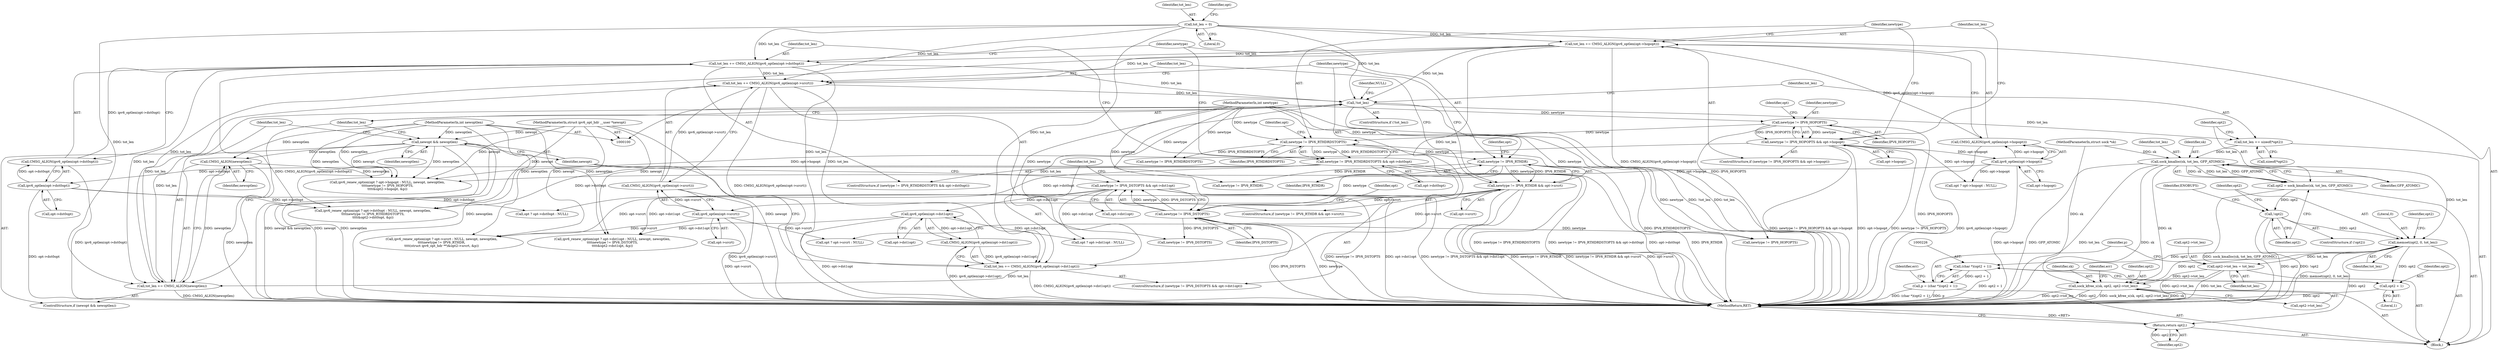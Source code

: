 digraph "0_linux_45f6fad84cc305103b28d73482b344d7f5b76f39_6@API" {
"1000190" [label="(Call,tot_len += sizeof(*opt2))"];
"1000186" [label="(Call,!tot_len)"];
"1000181" [label="(Call,tot_len += CMSG_ALIGN(newoptlen))"];
"1000183" [label="(Call,CMSG_ALIGN(newoptlen))"];
"1000178" [label="(Call,newopt && newoptlen)"];
"1000104" [label="(MethodParameterIn,struct ipv6_opt_hdr __user *newopt)"];
"1000105" [label="(MethodParameterIn,int newoptlen)"];
"1000125" [label="(Call,tot_len += CMSG_ALIGN(ipv6_optlen(opt->hopopt)))"];
"1000127" [label="(Call,CMSG_ALIGN(ipv6_optlen(opt->hopopt)))"];
"1000128" [label="(Call,ipv6_optlen(opt->hopopt))"];
"1000118" [label="(Call,newtype != IPV6_HOPOPTS && opt->hopopt)"];
"1000119" [label="(Call,newtype != IPV6_HOPOPTS)"];
"1000103" [label="(MethodParameterIn,int newtype)"];
"1000108" [label="(Call,tot_len = 0)"];
"1000140" [label="(Call,tot_len += CMSG_ALIGN(ipv6_optlen(opt->dst0opt)))"];
"1000142" [label="(Call,CMSG_ALIGN(ipv6_optlen(opt->dst0opt)))"];
"1000143" [label="(Call,ipv6_optlen(opt->dst0opt))"];
"1000133" [label="(Call,newtype != IPV6_RTHDRDSTOPTS && opt->dst0opt)"];
"1000134" [label="(Call,newtype != IPV6_RTHDRDSTOPTS)"];
"1000170" [label="(Call,tot_len += CMSG_ALIGN(ipv6_optlen(opt->dst1opt)))"];
"1000172" [label="(Call,CMSG_ALIGN(ipv6_optlen(opt->dst1opt)))"];
"1000173" [label="(Call,ipv6_optlen(opt->dst1opt))"];
"1000163" [label="(Call,newtype != IPV6_DSTOPTS && opt->dst1opt)"];
"1000164" [label="(Call,newtype != IPV6_DSTOPTS)"];
"1000149" [label="(Call,newtype != IPV6_RTHDR)"];
"1000155" [label="(Call,tot_len += CMSG_ALIGN(ipv6_optlen(opt->srcrt)))"];
"1000157" [label="(Call,CMSG_ALIGN(ipv6_optlen(opt->srcrt)))"];
"1000158" [label="(Call,ipv6_optlen(opt->srcrt))"];
"1000148" [label="(Call,newtype != IPV6_RTHDR && opt->srcrt)"];
"1000197" [label="(Call,sock_kmalloc(sk, tot_len, GFP_ATOMIC))"];
"1000195" [label="(Call,opt2 = sock_kmalloc(sk, tot_len, GFP_ATOMIC))"];
"1000202" [label="(Call,!opt2)"];
"1000208" [label="(Call,memset(opt2, 0, tot_len))"];
"1000218" [label="(Call,opt2->tot_len = tot_len)"];
"1000373" [label="(Call,sock_kfree_s(sk, opt2, opt2->tot_len))"];
"1000225" [label="(Call,(char *)(opt2 + 1))"];
"1000223" [label="(Call,p = (char *)(opt2 + 1))"];
"1000227" [label="(Call,opt2 + 1)"];
"1000370" [label="(Return,return opt2;)"];
"1000192" [label="(Call,sizeof(*opt2))"];
"1000183" [label="(Call,CMSG_ALIGN(newoptlen))"];
"1000172" [label="(Call,CMSG_ALIGN(ipv6_optlen(opt->dst1opt)))"];
"1000174" [label="(Call,opt->dst1opt)"];
"1000187" [label="(Identifier,tot_len)"];
"1000106" [label="(Block,)"];
"1000126" [label="(Identifier,tot_len)"];
"1000255" [label="(Call,ipv6_renew_option(opt ? opt->dst0opt : NULL, newopt, newoptlen,\n\t\t\t\tnewtype != IPV6_RTHDRDSTOPTS,\n\t\t\t\t&opt2->dst0opt, &p))"];
"1000178" [label="(Call,newopt && newoptlen)"];
"1000108" [label="(Call,tot_len = 0)"];
"1000123" [label="(Identifier,opt)"];
"1000381" [label="(Identifier,err)"];
"1000144" [label="(Call,opt->dst0opt)"];
"1000156" [label="(Identifier,tot_len)"];
"1000151" [label="(Identifier,IPV6_RTHDR)"];
"1000110" [label="(Literal,0)"];
"1000165" [label="(Identifier,newtype)"];
"1000287" [label="(Call,newtype != IPV6_RTHDR)"];
"1000208" [label="(Call,memset(opt2, 0, tot_len))"];
"1000202" [label="(Call,!opt2)"];
"1000168" [label="(Identifier,opt)"];
"1000371" [label="(Identifier,opt2)"];
"1000224" [label="(Identifier,p)"];
"1000186" [label="(Call,!tot_len)"];
"1000304" [label="(Call,opt ? opt->dst1opt : NULL)"];
"1000117" [label="(ControlStructure,if (newtype != IPV6_HOPOPTS && opt->hopopt))"];
"1000148" [label="(Call,newtype != IPV6_RTHDR && opt->srcrt)"];
"1000127" [label="(Call,CMSG_ALIGN(ipv6_optlen(opt->hopopt)))"];
"1000101" [label="(MethodParameterIn,struct sock *sk)"];
"1000196" [label="(Identifier,opt2)"];
"1000128" [label="(Call,ipv6_optlen(opt->hopopt))"];
"1000158" [label="(Call,ipv6_optlen(opt->srcrt))"];
"1000199" [label="(Identifier,tot_len)"];
"1000264" [label="(Call,newtype != IPV6_RTHDRDSTOPTS)"];
"1000190" [label="(Call,tot_len += sizeof(*opt2))"];
"1000200" [label="(Identifier,GFP_ATOMIC)"];
"1000122" [label="(Call,opt->hopopt)"];
"1000197" [label="(Call,sock_kmalloc(sk, tot_len, GFP_ATOMIC))"];
"1000118" [label="(Call,newtype != IPV6_HOPOPTS && opt->hopopt)"];
"1000279" [label="(Call,opt ? opt->srcrt : NULL)"];
"1000143" [label="(Call,ipv6_optlen(opt->dst0opt))"];
"1000312" [label="(Call,newtype != IPV6_DSTOPTS)"];
"1000278" [label="(Call,ipv6_renew_option(opt ? opt->srcrt : NULL, newopt, newoptlen,\n\t\t\t\tnewtype != IPV6_RTHDR,\n\t\t\t\t(struct ipv6_opt_hdr **)&opt2->srcrt, &p))"];
"1000171" [label="(Identifier,tot_len)"];
"1000162" [label="(ControlStructure,if (newtype != IPV6_DSTOPTS && opt->dst1opt))"];
"1000104" [label="(MethodParameterIn,struct ipv6_opt_hdr __user *newopt)"];
"1000231" [label="(Identifier,err)"];
"1000140" [label="(Call,tot_len += CMSG_ALIGN(ipv6_optlen(opt->dst0opt)))"];
"1000137" [label="(Call,opt->dst0opt)"];
"1000375" [label="(Identifier,opt2)"];
"1000125" [label="(Call,tot_len += CMSG_ALIGN(ipv6_optlen(opt->hopopt)))"];
"1000223" [label="(Call,p = (char *)(opt2 + 1))"];
"1000229" [label="(Literal,1)"];
"1000303" [label="(Call,ipv6_renew_option(opt ? opt->dst1opt : NULL, newopt, newoptlen,\n\t\t\t\tnewtype != IPV6_DSTOPTS,\n\t\t\t\t&opt2->dst1opt, &p))"];
"1000103" [label="(MethodParameterIn,int newtype)"];
"1000166" [label="(Identifier,IPV6_DSTOPTS)"];
"1000374" [label="(Identifier,sk)"];
"1000109" [label="(Identifier,tot_len)"];
"1000215" [label="(Identifier,opt2)"];
"1000210" [label="(Literal,0)"];
"1000218" [label="(Call,opt2->tot_len = tot_len)"];
"1000185" [label="(ControlStructure,if (!tot_len))"];
"1000373" [label="(Call,sock_kfree_s(sk, opt2, opt2->tot_len))"];
"1000147" [label="(ControlStructure,if (newtype != IPV6_RTHDR && opt->srcrt))"];
"1000177" [label="(ControlStructure,if (newopt && newoptlen))"];
"1000182" [label="(Identifier,tot_len)"];
"1000219" [label="(Call,opt2->tot_len)"];
"1000222" [label="(Identifier,tot_len)"];
"1000138" [label="(Identifier,opt)"];
"1000141" [label="(Identifier,tot_len)"];
"1000149" [label="(Call,newtype != IPV6_RTHDR)"];
"1000155" [label="(Call,tot_len += CMSG_ALIGN(ipv6_optlen(opt->srcrt)))"];
"1000195" [label="(Call,opt2 = sock_kmalloc(sk, tot_len, GFP_ATOMIC))"];
"1000191" [label="(Identifier,tot_len)"];
"1000241" [label="(Call,newtype != IPV6_HOPOPTS)"];
"1000233" [label="(Call,opt ? opt->hopopt : NULL)"];
"1000135" [label="(Identifier,newtype)"];
"1000201" [label="(ControlStructure,if (!opt2))"];
"1000105" [label="(MethodParameterIn,int newoptlen)"];
"1000133" [label="(Call,newtype != IPV6_RTHDRDSTOPTS && opt->dst0opt)"];
"1000159" [label="(Call,opt->srcrt)"];
"1000170" [label="(Call,tot_len += CMSG_ALIGN(ipv6_optlen(opt->dst1opt)))"];
"1000157" [label="(Call,CMSG_ALIGN(ipv6_optlen(opt->srcrt)))"];
"1000376" [label="(Call,opt2->tot_len)"];
"1000232" [label="(Call,ipv6_renew_option(opt ? opt->hopopt : NULL, newopt, newoptlen,\n\t\t\t\tnewtype != IPV6_HOPOPTS,\n\t\t\t\t&opt2->hopopt, &p))"];
"1000132" [label="(ControlStructure,if (newtype != IPV6_RTHDRDSTOPTS && opt->dst0opt))"];
"1000225" [label="(Call,(char *)(opt2 + 1))"];
"1000198" [label="(Identifier,sk)"];
"1000209" [label="(Identifier,opt2)"];
"1000163" [label="(Call,newtype != IPV6_DSTOPTS && opt->dst1opt)"];
"1000382" [label="(MethodReturn,RET)"];
"1000115" [label="(Identifier,opt)"];
"1000227" [label="(Call,opt2 + 1)"];
"1000211" [label="(Identifier,tot_len)"];
"1000256" [label="(Call,opt ? opt->dst0opt : NULL)"];
"1000150" [label="(Identifier,newtype)"];
"1000179" [label="(Identifier,newopt)"];
"1000142" [label="(Call,CMSG_ALIGN(ipv6_optlen(opt->dst0opt)))"];
"1000370" [label="(Return,return opt2;)"];
"1000181" [label="(Call,tot_len += CMSG_ALIGN(newoptlen))"];
"1000134" [label="(Call,newtype != IPV6_RTHDRDSTOPTS)"];
"1000121" [label="(Identifier,IPV6_HOPOPTS)"];
"1000189" [label="(Identifier,NULL)"];
"1000152" [label="(Call,opt->srcrt)"];
"1000120" [label="(Identifier,newtype)"];
"1000153" [label="(Identifier,opt)"];
"1000173" [label="(Call,ipv6_optlen(opt->dst1opt))"];
"1000136" [label="(Identifier,IPV6_RTHDRDSTOPTS)"];
"1000164" [label="(Call,newtype != IPV6_DSTOPTS)"];
"1000129" [label="(Call,opt->hopopt)"];
"1000180" [label="(Identifier,newoptlen)"];
"1000119" [label="(Call,newtype != IPV6_HOPOPTS)"];
"1000207" [label="(Identifier,ENOBUFS)"];
"1000203" [label="(Identifier,opt2)"];
"1000167" [label="(Call,opt->dst1opt)"];
"1000228" [label="(Identifier,opt2)"];
"1000184" [label="(Identifier,newoptlen)"];
"1000190" -> "1000106"  [label="AST: "];
"1000190" -> "1000192"  [label="CFG: "];
"1000191" -> "1000190"  [label="AST: "];
"1000192" -> "1000190"  [label="AST: "];
"1000196" -> "1000190"  [label="CFG: "];
"1000186" -> "1000190"  [label="DDG: tot_len"];
"1000190" -> "1000197"  [label="DDG: tot_len"];
"1000186" -> "1000185"  [label="AST: "];
"1000186" -> "1000187"  [label="CFG: "];
"1000187" -> "1000186"  [label="AST: "];
"1000189" -> "1000186"  [label="CFG: "];
"1000191" -> "1000186"  [label="CFG: "];
"1000186" -> "1000382"  [label="DDG: !tot_len"];
"1000186" -> "1000382"  [label="DDG: tot_len"];
"1000181" -> "1000186"  [label="DDG: tot_len"];
"1000125" -> "1000186"  [label="DDG: tot_len"];
"1000140" -> "1000186"  [label="DDG: tot_len"];
"1000170" -> "1000186"  [label="DDG: tot_len"];
"1000155" -> "1000186"  [label="DDG: tot_len"];
"1000108" -> "1000186"  [label="DDG: tot_len"];
"1000181" -> "1000177"  [label="AST: "];
"1000181" -> "1000183"  [label="CFG: "];
"1000182" -> "1000181"  [label="AST: "];
"1000183" -> "1000181"  [label="AST: "];
"1000187" -> "1000181"  [label="CFG: "];
"1000181" -> "1000382"  [label="DDG: CMSG_ALIGN(newoptlen)"];
"1000183" -> "1000181"  [label="DDG: newoptlen"];
"1000125" -> "1000181"  [label="DDG: tot_len"];
"1000140" -> "1000181"  [label="DDG: tot_len"];
"1000170" -> "1000181"  [label="DDG: tot_len"];
"1000155" -> "1000181"  [label="DDG: tot_len"];
"1000108" -> "1000181"  [label="DDG: tot_len"];
"1000183" -> "1000184"  [label="CFG: "];
"1000184" -> "1000183"  [label="AST: "];
"1000183" -> "1000382"  [label="DDG: newoptlen"];
"1000178" -> "1000183"  [label="DDG: newoptlen"];
"1000105" -> "1000183"  [label="DDG: newoptlen"];
"1000183" -> "1000232"  [label="DDG: newoptlen"];
"1000178" -> "1000177"  [label="AST: "];
"1000178" -> "1000179"  [label="CFG: "];
"1000178" -> "1000180"  [label="CFG: "];
"1000179" -> "1000178"  [label="AST: "];
"1000180" -> "1000178"  [label="AST: "];
"1000182" -> "1000178"  [label="CFG: "];
"1000187" -> "1000178"  [label="CFG: "];
"1000178" -> "1000382"  [label="DDG: newopt && newoptlen"];
"1000178" -> "1000382"  [label="DDG: newopt"];
"1000178" -> "1000382"  [label="DDG: newoptlen"];
"1000104" -> "1000178"  [label="DDG: newopt"];
"1000105" -> "1000178"  [label="DDG: newoptlen"];
"1000178" -> "1000232"  [label="DDG: newopt"];
"1000178" -> "1000232"  [label="DDG: newoptlen"];
"1000104" -> "1000100"  [label="AST: "];
"1000104" -> "1000382"  [label="DDG: newopt"];
"1000104" -> "1000232"  [label="DDG: newopt"];
"1000104" -> "1000255"  [label="DDG: newopt"];
"1000104" -> "1000278"  [label="DDG: newopt"];
"1000104" -> "1000303"  [label="DDG: newopt"];
"1000105" -> "1000100"  [label="AST: "];
"1000105" -> "1000382"  [label="DDG: newoptlen"];
"1000105" -> "1000232"  [label="DDG: newoptlen"];
"1000105" -> "1000255"  [label="DDG: newoptlen"];
"1000105" -> "1000278"  [label="DDG: newoptlen"];
"1000105" -> "1000303"  [label="DDG: newoptlen"];
"1000125" -> "1000117"  [label="AST: "];
"1000125" -> "1000127"  [label="CFG: "];
"1000126" -> "1000125"  [label="AST: "];
"1000127" -> "1000125"  [label="AST: "];
"1000135" -> "1000125"  [label="CFG: "];
"1000125" -> "1000382"  [label="DDG: CMSG_ALIGN(ipv6_optlen(opt->hopopt))"];
"1000127" -> "1000125"  [label="DDG: ipv6_optlen(opt->hopopt)"];
"1000108" -> "1000125"  [label="DDG: tot_len"];
"1000125" -> "1000140"  [label="DDG: tot_len"];
"1000125" -> "1000155"  [label="DDG: tot_len"];
"1000125" -> "1000170"  [label="DDG: tot_len"];
"1000127" -> "1000128"  [label="CFG: "];
"1000128" -> "1000127"  [label="AST: "];
"1000127" -> "1000382"  [label="DDG: ipv6_optlen(opt->hopopt)"];
"1000128" -> "1000127"  [label="DDG: opt->hopopt"];
"1000128" -> "1000129"  [label="CFG: "];
"1000129" -> "1000128"  [label="AST: "];
"1000128" -> "1000382"  [label="DDG: opt->hopopt"];
"1000118" -> "1000128"  [label="DDG: opt->hopopt"];
"1000128" -> "1000232"  [label="DDG: opt->hopopt"];
"1000128" -> "1000233"  [label="DDG: opt->hopopt"];
"1000118" -> "1000117"  [label="AST: "];
"1000118" -> "1000119"  [label="CFG: "];
"1000118" -> "1000122"  [label="CFG: "];
"1000119" -> "1000118"  [label="AST: "];
"1000122" -> "1000118"  [label="AST: "];
"1000126" -> "1000118"  [label="CFG: "];
"1000135" -> "1000118"  [label="CFG: "];
"1000118" -> "1000382"  [label="DDG: newtype != IPV6_HOPOPTS && opt->hopopt"];
"1000118" -> "1000382"  [label="DDG: opt->hopopt"];
"1000118" -> "1000382"  [label="DDG: newtype != IPV6_HOPOPTS"];
"1000119" -> "1000118"  [label="DDG: newtype"];
"1000119" -> "1000118"  [label="DDG: IPV6_HOPOPTS"];
"1000118" -> "1000232"  [label="DDG: opt->hopopt"];
"1000118" -> "1000233"  [label="DDG: opt->hopopt"];
"1000119" -> "1000121"  [label="CFG: "];
"1000120" -> "1000119"  [label="AST: "];
"1000121" -> "1000119"  [label="AST: "];
"1000123" -> "1000119"  [label="CFG: "];
"1000119" -> "1000382"  [label="DDG: IPV6_HOPOPTS"];
"1000103" -> "1000119"  [label="DDG: newtype"];
"1000119" -> "1000134"  [label="DDG: newtype"];
"1000119" -> "1000241"  [label="DDG: IPV6_HOPOPTS"];
"1000103" -> "1000100"  [label="AST: "];
"1000103" -> "1000382"  [label="DDG: newtype"];
"1000103" -> "1000134"  [label="DDG: newtype"];
"1000103" -> "1000149"  [label="DDG: newtype"];
"1000103" -> "1000164"  [label="DDG: newtype"];
"1000103" -> "1000241"  [label="DDG: newtype"];
"1000103" -> "1000264"  [label="DDG: newtype"];
"1000103" -> "1000287"  [label="DDG: newtype"];
"1000103" -> "1000312"  [label="DDG: newtype"];
"1000108" -> "1000106"  [label="AST: "];
"1000108" -> "1000110"  [label="CFG: "];
"1000109" -> "1000108"  [label="AST: "];
"1000110" -> "1000108"  [label="AST: "];
"1000115" -> "1000108"  [label="CFG: "];
"1000108" -> "1000140"  [label="DDG: tot_len"];
"1000108" -> "1000155"  [label="DDG: tot_len"];
"1000108" -> "1000170"  [label="DDG: tot_len"];
"1000140" -> "1000132"  [label="AST: "];
"1000140" -> "1000142"  [label="CFG: "];
"1000141" -> "1000140"  [label="AST: "];
"1000142" -> "1000140"  [label="AST: "];
"1000150" -> "1000140"  [label="CFG: "];
"1000140" -> "1000382"  [label="DDG: CMSG_ALIGN(ipv6_optlen(opt->dst0opt))"];
"1000142" -> "1000140"  [label="DDG: ipv6_optlen(opt->dst0opt)"];
"1000140" -> "1000155"  [label="DDG: tot_len"];
"1000140" -> "1000170"  [label="DDG: tot_len"];
"1000142" -> "1000143"  [label="CFG: "];
"1000143" -> "1000142"  [label="AST: "];
"1000142" -> "1000382"  [label="DDG: ipv6_optlen(opt->dst0opt)"];
"1000143" -> "1000142"  [label="DDG: opt->dst0opt"];
"1000143" -> "1000144"  [label="CFG: "];
"1000144" -> "1000143"  [label="AST: "];
"1000143" -> "1000382"  [label="DDG: opt->dst0opt"];
"1000133" -> "1000143"  [label="DDG: opt->dst0opt"];
"1000143" -> "1000255"  [label="DDG: opt->dst0opt"];
"1000143" -> "1000256"  [label="DDG: opt->dst0opt"];
"1000133" -> "1000132"  [label="AST: "];
"1000133" -> "1000134"  [label="CFG: "];
"1000133" -> "1000137"  [label="CFG: "];
"1000134" -> "1000133"  [label="AST: "];
"1000137" -> "1000133"  [label="AST: "];
"1000141" -> "1000133"  [label="CFG: "];
"1000150" -> "1000133"  [label="CFG: "];
"1000133" -> "1000382"  [label="DDG: newtype != IPV6_RTHDRDSTOPTS"];
"1000133" -> "1000382"  [label="DDG: newtype != IPV6_RTHDRDSTOPTS && opt->dst0opt"];
"1000133" -> "1000382"  [label="DDG: opt->dst0opt"];
"1000134" -> "1000133"  [label="DDG: newtype"];
"1000134" -> "1000133"  [label="DDG: IPV6_RTHDRDSTOPTS"];
"1000133" -> "1000255"  [label="DDG: opt->dst0opt"];
"1000133" -> "1000256"  [label="DDG: opt->dst0opt"];
"1000134" -> "1000136"  [label="CFG: "];
"1000135" -> "1000134"  [label="AST: "];
"1000136" -> "1000134"  [label="AST: "];
"1000138" -> "1000134"  [label="CFG: "];
"1000134" -> "1000382"  [label="DDG: IPV6_RTHDRDSTOPTS"];
"1000134" -> "1000149"  [label="DDG: newtype"];
"1000134" -> "1000264"  [label="DDG: IPV6_RTHDRDSTOPTS"];
"1000170" -> "1000162"  [label="AST: "];
"1000170" -> "1000172"  [label="CFG: "];
"1000171" -> "1000170"  [label="AST: "];
"1000172" -> "1000170"  [label="AST: "];
"1000179" -> "1000170"  [label="CFG: "];
"1000170" -> "1000382"  [label="DDG: CMSG_ALIGN(ipv6_optlen(opt->dst1opt))"];
"1000172" -> "1000170"  [label="DDG: ipv6_optlen(opt->dst1opt)"];
"1000155" -> "1000170"  [label="DDG: tot_len"];
"1000172" -> "1000173"  [label="CFG: "];
"1000173" -> "1000172"  [label="AST: "];
"1000172" -> "1000382"  [label="DDG: ipv6_optlen(opt->dst1opt)"];
"1000173" -> "1000172"  [label="DDG: opt->dst1opt"];
"1000173" -> "1000174"  [label="CFG: "];
"1000174" -> "1000173"  [label="AST: "];
"1000173" -> "1000382"  [label="DDG: opt->dst1opt"];
"1000163" -> "1000173"  [label="DDG: opt->dst1opt"];
"1000173" -> "1000303"  [label="DDG: opt->dst1opt"];
"1000173" -> "1000304"  [label="DDG: opt->dst1opt"];
"1000163" -> "1000162"  [label="AST: "];
"1000163" -> "1000164"  [label="CFG: "];
"1000163" -> "1000167"  [label="CFG: "];
"1000164" -> "1000163"  [label="AST: "];
"1000167" -> "1000163"  [label="AST: "];
"1000171" -> "1000163"  [label="CFG: "];
"1000179" -> "1000163"  [label="CFG: "];
"1000163" -> "1000382"  [label="DDG: newtype != IPV6_DSTOPTS"];
"1000163" -> "1000382"  [label="DDG: opt->dst1opt"];
"1000163" -> "1000382"  [label="DDG: newtype != IPV6_DSTOPTS && opt->dst1opt"];
"1000164" -> "1000163"  [label="DDG: newtype"];
"1000164" -> "1000163"  [label="DDG: IPV6_DSTOPTS"];
"1000163" -> "1000303"  [label="DDG: opt->dst1opt"];
"1000163" -> "1000304"  [label="DDG: opt->dst1opt"];
"1000164" -> "1000166"  [label="CFG: "];
"1000165" -> "1000164"  [label="AST: "];
"1000166" -> "1000164"  [label="AST: "];
"1000168" -> "1000164"  [label="CFG: "];
"1000164" -> "1000382"  [label="DDG: IPV6_DSTOPTS"];
"1000164" -> "1000382"  [label="DDG: newtype"];
"1000149" -> "1000164"  [label="DDG: newtype"];
"1000164" -> "1000241"  [label="DDG: newtype"];
"1000164" -> "1000312"  [label="DDG: IPV6_DSTOPTS"];
"1000149" -> "1000148"  [label="AST: "];
"1000149" -> "1000151"  [label="CFG: "];
"1000150" -> "1000149"  [label="AST: "];
"1000151" -> "1000149"  [label="AST: "];
"1000153" -> "1000149"  [label="CFG: "];
"1000148" -> "1000149"  [label="CFG: "];
"1000149" -> "1000382"  [label="DDG: IPV6_RTHDR"];
"1000149" -> "1000148"  [label="DDG: newtype"];
"1000149" -> "1000148"  [label="DDG: IPV6_RTHDR"];
"1000149" -> "1000287"  [label="DDG: IPV6_RTHDR"];
"1000155" -> "1000147"  [label="AST: "];
"1000155" -> "1000157"  [label="CFG: "];
"1000156" -> "1000155"  [label="AST: "];
"1000157" -> "1000155"  [label="AST: "];
"1000165" -> "1000155"  [label="CFG: "];
"1000155" -> "1000382"  [label="DDG: CMSG_ALIGN(ipv6_optlen(opt->srcrt))"];
"1000157" -> "1000155"  [label="DDG: ipv6_optlen(opt->srcrt)"];
"1000157" -> "1000158"  [label="CFG: "];
"1000158" -> "1000157"  [label="AST: "];
"1000157" -> "1000382"  [label="DDG: ipv6_optlen(opt->srcrt)"];
"1000158" -> "1000157"  [label="DDG: opt->srcrt"];
"1000158" -> "1000159"  [label="CFG: "];
"1000159" -> "1000158"  [label="AST: "];
"1000158" -> "1000382"  [label="DDG: opt->srcrt"];
"1000148" -> "1000158"  [label="DDG: opt->srcrt"];
"1000158" -> "1000278"  [label="DDG: opt->srcrt"];
"1000158" -> "1000279"  [label="DDG: opt->srcrt"];
"1000148" -> "1000147"  [label="AST: "];
"1000148" -> "1000152"  [label="CFG: "];
"1000152" -> "1000148"  [label="AST: "];
"1000156" -> "1000148"  [label="CFG: "];
"1000165" -> "1000148"  [label="CFG: "];
"1000148" -> "1000382"  [label="DDG: opt->srcrt"];
"1000148" -> "1000382"  [label="DDG: newtype != IPV6_RTHDR"];
"1000148" -> "1000382"  [label="DDG: newtype != IPV6_RTHDR && opt->srcrt"];
"1000148" -> "1000278"  [label="DDG: opt->srcrt"];
"1000148" -> "1000279"  [label="DDG: opt->srcrt"];
"1000197" -> "1000195"  [label="AST: "];
"1000197" -> "1000200"  [label="CFG: "];
"1000198" -> "1000197"  [label="AST: "];
"1000199" -> "1000197"  [label="AST: "];
"1000200" -> "1000197"  [label="AST: "];
"1000195" -> "1000197"  [label="CFG: "];
"1000197" -> "1000382"  [label="DDG: GFP_ATOMIC"];
"1000197" -> "1000382"  [label="DDG: tot_len"];
"1000197" -> "1000382"  [label="DDG: sk"];
"1000197" -> "1000195"  [label="DDG: sk"];
"1000197" -> "1000195"  [label="DDG: tot_len"];
"1000197" -> "1000195"  [label="DDG: GFP_ATOMIC"];
"1000101" -> "1000197"  [label="DDG: sk"];
"1000197" -> "1000208"  [label="DDG: tot_len"];
"1000197" -> "1000373"  [label="DDG: sk"];
"1000195" -> "1000106"  [label="AST: "];
"1000196" -> "1000195"  [label="AST: "];
"1000203" -> "1000195"  [label="CFG: "];
"1000195" -> "1000382"  [label="DDG: sock_kmalloc(sk, tot_len, GFP_ATOMIC)"];
"1000195" -> "1000202"  [label="DDG: opt2"];
"1000202" -> "1000201"  [label="AST: "];
"1000202" -> "1000203"  [label="CFG: "];
"1000203" -> "1000202"  [label="AST: "];
"1000207" -> "1000202"  [label="CFG: "];
"1000209" -> "1000202"  [label="CFG: "];
"1000202" -> "1000382"  [label="DDG: opt2"];
"1000202" -> "1000382"  [label="DDG: !opt2"];
"1000202" -> "1000208"  [label="DDG: opt2"];
"1000208" -> "1000106"  [label="AST: "];
"1000208" -> "1000211"  [label="CFG: "];
"1000209" -> "1000208"  [label="AST: "];
"1000210" -> "1000208"  [label="AST: "];
"1000211" -> "1000208"  [label="AST: "];
"1000215" -> "1000208"  [label="CFG: "];
"1000208" -> "1000382"  [label="DDG: memset(opt2, 0, tot_len)"];
"1000208" -> "1000218"  [label="DDG: tot_len"];
"1000208" -> "1000225"  [label="DDG: opt2"];
"1000208" -> "1000227"  [label="DDG: opt2"];
"1000208" -> "1000370"  [label="DDG: opt2"];
"1000208" -> "1000373"  [label="DDG: opt2"];
"1000218" -> "1000106"  [label="AST: "];
"1000218" -> "1000222"  [label="CFG: "];
"1000219" -> "1000218"  [label="AST: "];
"1000222" -> "1000218"  [label="AST: "];
"1000224" -> "1000218"  [label="CFG: "];
"1000218" -> "1000382"  [label="DDG: opt2->tot_len"];
"1000218" -> "1000382"  [label="DDG: tot_len"];
"1000218" -> "1000373"  [label="DDG: opt2->tot_len"];
"1000373" -> "1000106"  [label="AST: "];
"1000373" -> "1000376"  [label="CFG: "];
"1000374" -> "1000373"  [label="AST: "];
"1000375" -> "1000373"  [label="AST: "];
"1000376" -> "1000373"  [label="AST: "];
"1000381" -> "1000373"  [label="CFG: "];
"1000373" -> "1000382"  [label="DDG: opt2->tot_len"];
"1000373" -> "1000382"  [label="DDG: opt2"];
"1000373" -> "1000382"  [label="DDG: sock_kfree_s(sk, opt2, opt2->tot_len)"];
"1000373" -> "1000382"  [label="DDG: sk"];
"1000101" -> "1000373"  [label="DDG: sk"];
"1000225" -> "1000223"  [label="AST: "];
"1000225" -> "1000227"  [label="CFG: "];
"1000226" -> "1000225"  [label="AST: "];
"1000227" -> "1000225"  [label="AST: "];
"1000223" -> "1000225"  [label="CFG: "];
"1000225" -> "1000382"  [label="DDG: opt2 + 1"];
"1000225" -> "1000223"  [label="DDG: opt2 + 1"];
"1000223" -> "1000106"  [label="AST: "];
"1000224" -> "1000223"  [label="AST: "];
"1000231" -> "1000223"  [label="CFG: "];
"1000223" -> "1000382"  [label="DDG: (char *)(opt2 + 1)"];
"1000223" -> "1000382"  [label="DDG: p"];
"1000227" -> "1000229"  [label="CFG: "];
"1000228" -> "1000227"  [label="AST: "];
"1000229" -> "1000227"  [label="AST: "];
"1000227" -> "1000382"  [label="DDG: opt2"];
"1000370" -> "1000106"  [label="AST: "];
"1000370" -> "1000371"  [label="CFG: "];
"1000371" -> "1000370"  [label="AST: "];
"1000382" -> "1000370"  [label="CFG: "];
"1000370" -> "1000382"  [label="DDG: <RET>"];
"1000371" -> "1000370"  [label="DDG: opt2"];
}

